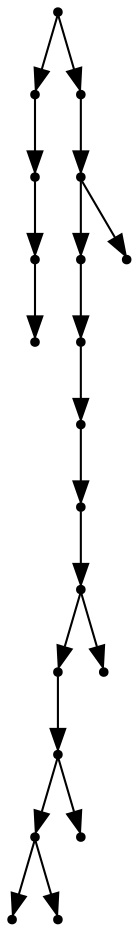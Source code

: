 digraph {
  19 [shape=point];
  3 [shape=point];
  2 [shape=point];
  1 [shape=point];
  0 [shape=point];
  18 [shape=point];
  17 [shape=point];
  15 [shape=point];
  14 [shape=point];
  13 [shape=point];
  12 [shape=point];
  11 [shape=point];
  9 [shape=point];
  8 [shape=point];
  6 [shape=point];
  4 [shape=point];
  5 [shape=point];
  7 [shape=point];
  10 [shape=point];
  16 [shape=point];
19 -> 3;
3 -> 2;
2 -> 1;
1 -> 0;
19 -> 18;
18 -> 17;
17 -> 15;
15 -> 14;
14 -> 13;
13 -> 12;
12 -> 11;
11 -> 9;
9 -> 8;
8 -> 6;
6 -> 4;
6 -> 5;
8 -> 7;
11 -> 10;
17 -> 16;
}
